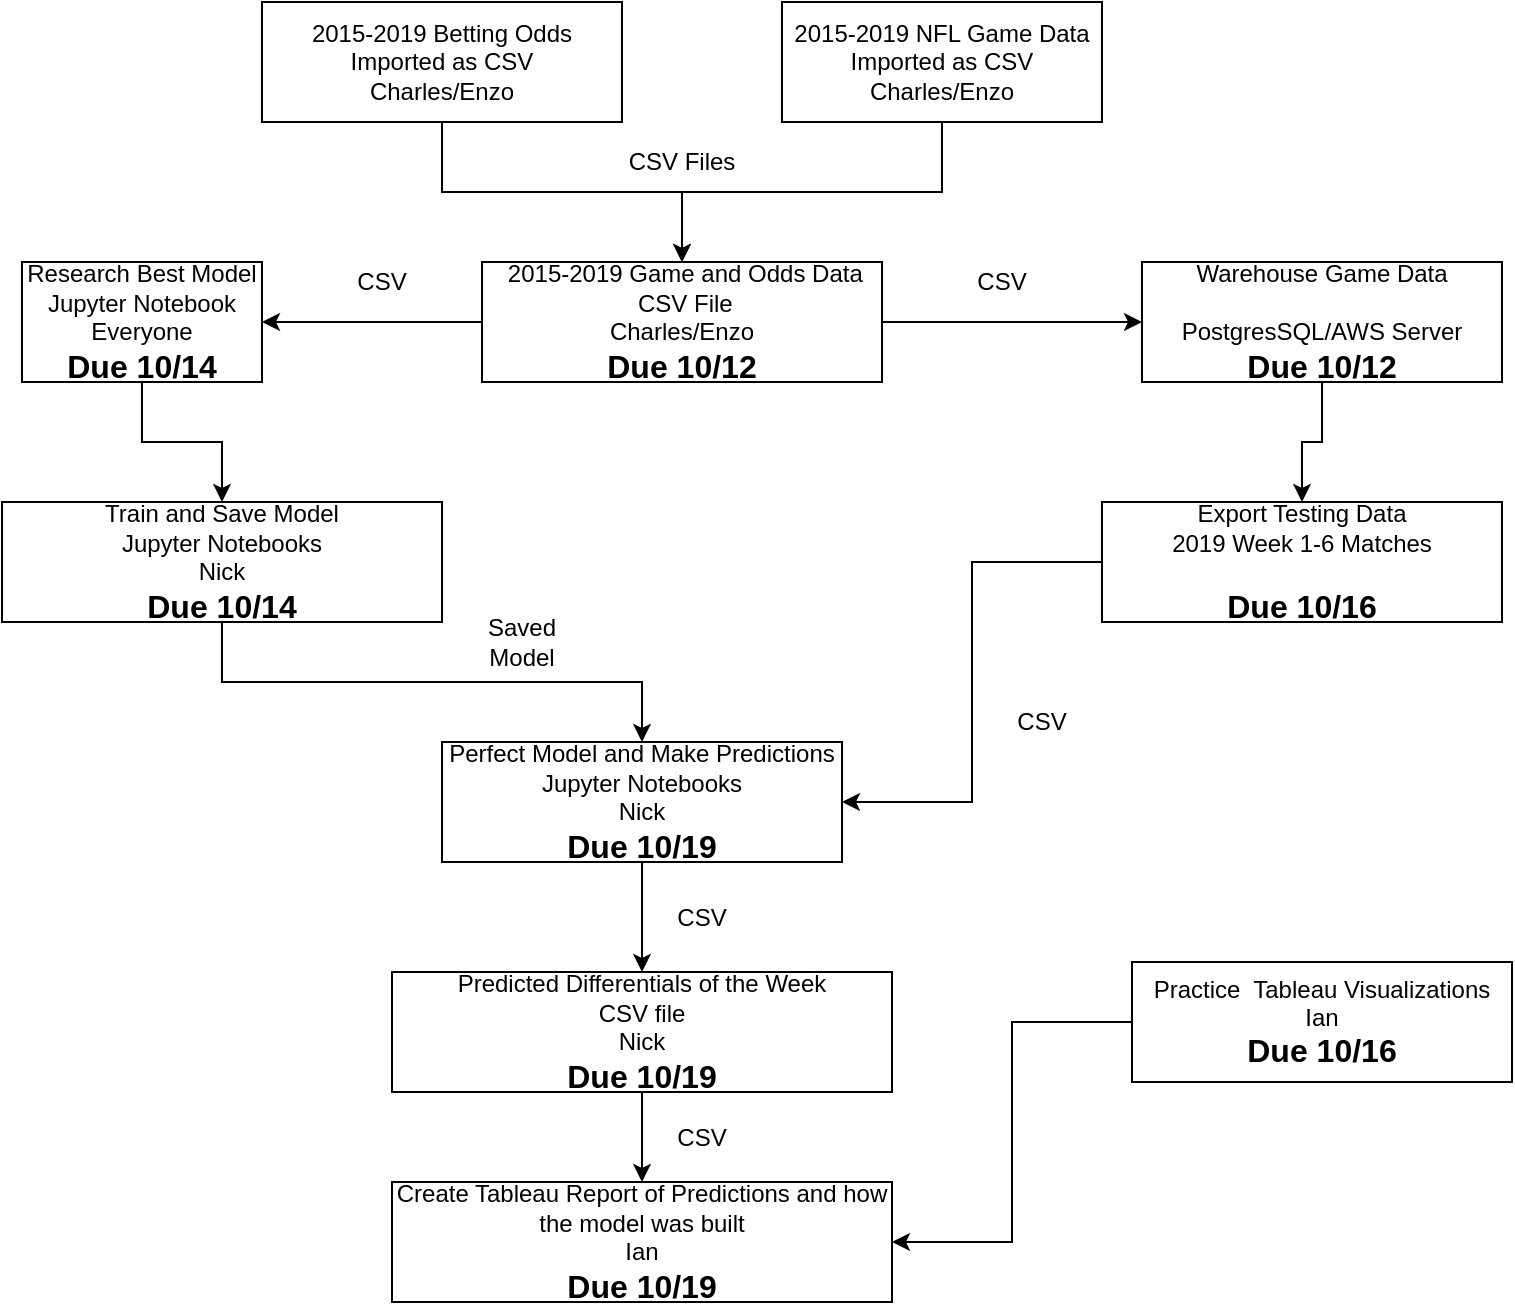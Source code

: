 <mxfile version="12.1.0" type="github" pages="1"><diagram id="wzmo5G9rG21ZYSOvVPYQ" name="Page-1"><mxGraphModel dx="1422" dy="713" grid="1" gridSize="10" guides="1" tooltips="1" connect="1" arrows="1" fold="1" page="1" pageScale="1" pageWidth="850" pageHeight="1100" math="0" shadow="0"><root><mxCell id="0"/><mxCell id="1" parent="0"/><mxCell id="p4tDmU91Li8BhUU2B0t--4" value="" style="edgeStyle=orthogonalEdgeStyle;rounded=0;orthogonalLoop=1;jettySize=auto;html=1;" parent="1" source="p4tDmU91Li8BhUU2B0t--1" target="p4tDmU91Li8BhUU2B0t--3" edge="1"><mxGeometry relative="1" as="geometry"/></mxCell><mxCell id="p4tDmU91Li8BhUU2B0t--1" value="2015-2019 Betting Odds&lt;br&gt;Imported as CSV&lt;br&gt;Charles/Enzo" style="rounded=0;whiteSpace=wrap;html=1;" parent="1" vertex="1"><mxGeometry x="150" y="40" width="180" height="60" as="geometry"/></mxCell><mxCell id="p4tDmU91Li8BhUU2B0t--9" value="" style="edgeStyle=orthogonalEdgeStyle;rounded=0;orthogonalLoop=1;jettySize=auto;html=1;" parent="1" source="p4tDmU91Li8BhUU2B0t--3" target="p4tDmU91Li8BhUU2B0t--8" edge="1"><mxGeometry relative="1" as="geometry"/></mxCell><mxCell id="p4tDmU91Li8BhUU2B0t--3" value="&amp;nbsp;2015-2019 Game and Odds Data&lt;br&gt;&amp;nbsp;CSV File&lt;br&gt;Charles/Enzo&lt;br&gt;&lt;b&gt;&lt;font style=&quot;font-size: 16px&quot;&gt;Due 10/12&lt;/font&gt;&lt;/b&gt;" style="rounded=0;whiteSpace=wrap;html=1;" parent="1" vertex="1"><mxGeometry x="260" y="170" width="200" height="60" as="geometry"/></mxCell><mxCell id="p4tDmU91Li8BhUU2B0t--13" value="" style="edgeStyle=orthogonalEdgeStyle;rounded=0;orthogonalLoop=1;jettySize=auto;html=1;" parent="1" source="p4tDmU91Li8BhUU2B0t--8" target="p4tDmU91Li8BhUU2B0t--12" edge="1"><mxGeometry relative="1" as="geometry"/></mxCell><mxCell id="p4tDmU91Li8BhUU2B0t--8" value="Warehouse Game Data&lt;br&gt;&lt;br&gt;PostgresSQL/AWS Server&lt;br&gt;&lt;font style=&quot;font-size: 16px&quot;&gt;&lt;b&gt;Due 10/12&lt;/b&gt;&lt;/font&gt;" style="rounded=0;whiteSpace=wrap;html=1;" parent="1" vertex="1"><mxGeometry x="590" y="170" width="180" height="60" as="geometry"/></mxCell><mxCell id="p4tDmU91Li8BhUU2B0t--21" value="" style="edgeStyle=orthogonalEdgeStyle;rounded=0;orthogonalLoop=1;jettySize=auto;html=1;entryX=1;entryY=0.5;entryDx=0;entryDy=0;" parent="1" source="p4tDmU91Li8BhUU2B0t--12" target="p4tDmU91Li8BhUU2B0t--16" edge="1"><mxGeometry relative="1" as="geometry"><mxPoint x="580" y="410" as="targetPoint"/></mxGeometry></mxCell><mxCell id="p4tDmU91Li8BhUU2B0t--12" value="Export Testing Data&lt;br&gt;2019 Week 1-6 Matches&lt;br&gt;&lt;br&gt;&lt;b&gt;&lt;font style=&quot;font-size: 16px&quot;&gt;Due 10/16&lt;/font&gt;&lt;/b&gt;" style="rounded=0;whiteSpace=wrap;html=1;" parent="1" vertex="1"><mxGeometry x="570" y="290" width="200" height="60" as="geometry"/></mxCell><mxCell id="p4tDmU91Li8BhUU2B0t--11" value="" style="edgeStyle=orthogonalEdgeStyle;rounded=0;orthogonalLoop=1;jettySize=auto;html=1;" parent="1" source="p4tDmU91Li8BhUU2B0t--6" target="p4tDmU91Li8BhUU2B0t--10" edge="1"><mxGeometry relative="1" as="geometry"/></mxCell><mxCell id="p4tDmU91Li8BhUU2B0t--6" value="Research Best Model&lt;br&gt;Jupyter Notebook&lt;br&gt;Everyone&lt;br&gt;&lt;b&gt;&lt;font style=&quot;font-size: 16px&quot;&gt;Due 10/14&lt;/font&gt;&lt;/b&gt;" style="rounded=0;whiteSpace=wrap;html=1;" parent="1" vertex="1"><mxGeometry x="30" y="170" width="120" height="60" as="geometry"/></mxCell><mxCell id="p4tDmU91Li8BhUU2B0t--17" value="" style="edgeStyle=orthogonalEdgeStyle;rounded=0;orthogonalLoop=1;jettySize=auto;html=1;" parent="1" source="p4tDmU91Li8BhUU2B0t--10" target="p4tDmU91Li8BhUU2B0t--16" edge="1"><mxGeometry relative="1" as="geometry"/></mxCell><mxCell id="p4tDmU91Li8BhUU2B0t--10" value="Train and Save Model&lt;br&gt;Jupyter Notebooks&lt;br&gt;Nick&lt;br&gt;&lt;b&gt;&lt;font style=&quot;font-size: 16px&quot;&gt;Due 10/14&lt;/font&gt;&lt;/b&gt;" style="rounded=0;whiteSpace=wrap;html=1;" parent="1" vertex="1"><mxGeometry x="20" y="290" width="220" height="60" as="geometry"/></mxCell><mxCell id="p4tDmU91Li8BhUU2B0t--19" value="" style="edgeStyle=orthogonalEdgeStyle;rounded=0;orthogonalLoop=1;jettySize=auto;html=1;" parent="1" source="p4tDmU91Li8BhUU2B0t--16" target="p4tDmU91Li8BhUU2B0t--18" edge="1"><mxGeometry relative="1" as="geometry"/></mxCell><mxCell id="p4tDmU91Li8BhUU2B0t--16" value="Perfect Model and Make Predictions&lt;br&gt;Jupyter Notebooks&lt;br&gt;Nick&lt;br&gt;&lt;b&gt;&lt;font style=&quot;font-size: 16px&quot;&gt;Due 10/19&lt;/font&gt;&lt;/b&gt;" style="rounded=0;whiteSpace=wrap;html=1;" parent="1" vertex="1"><mxGeometry x="240" y="410" width="200" height="60" as="geometry"/></mxCell><mxCell id="p4tDmU91Li8BhUU2B0t--24" value="" style="edgeStyle=orthogonalEdgeStyle;rounded=0;orthogonalLoop=1;jettySize=auto;html=1;" parent="1" source="p4tDmU91Li8BhUU2B0t--18" target="p4tDmU91Li8BhUU2B0t--23" edge="1"><mxGeometry relative="1" as="geometry"/></mxCell><mxCell id="p4tDmU91Li8BhUU2B0t--18" value="Predicted Differentials of the Week&lt;br&gt;CSV file&lt;br&gt;Nick&lt;br&gt;&lt;b&gt;&lt;font style=&quot;font-size: 16px&quot;&gt;Due 10/19&lt;/font&gt;&lt;/b&gt;" style="rounded=0;whiteSpace=wrap;html=1;" parent="1" vertex="1"><mxGeometry x="215" y="525" width="250" height="60" as="geometry"/></mxCell><mxCell id="p4tDmU91Li8BhUU2B0t--23" value="Create Tableau Report of Predictions and how the model was built&lt;br&gt;Ian&lt;br&gt;&lt;b&gt;&lt;font style=&quot;font-size: 16px&quot;&gt;Due 10/19&lt;/font&gt;&lt;/b&gt;" style="rounded=0;whiteSpace=wrap;html=1;" parent="1" vertex="1"><mxGeometry x="215" y="630" width="250" height="60" as="geometry"/></mxCell><mxCell id="p4tDmU91Li8BhUU2B0t--5" style="edgeStyle=orthogonalEdgeStyle;rounded=0;orthogonalLoop=1;jettySize=auto;html=1;" parent="1" source="p4tDmU91Li8BhUU2B0t--2" target="p4tDmU91Li8BhUU2B0t--3" edge="1"><mxGeometry relative="1" as="geometry"/></mxCell><mxCell id="p4tDmU91Li8BhUU2B0t--2" value="2015-2019 NFL Game Data&lt;br&gt;Imported as CSV&lt;br&gt;Charles/Enzo" style="rounded=0;whiteSpace=wrap;html=1;" parent="1" vertex="1"><mxGeometry x="410" y="40" width="160" height="60" as="geometry"/></mxCell><mxCell id="YrLRz2bHu2cPHslkSm1l-1" value="CSV Files" style="text;html=1;strokeColor=none;fillColor=none;align=center;verticalAlign=middle;whiteSpace=wrap;rounded=0;" vertex="1" parent="1"><mxGeometry x="325" y="110" width="70" height="20" as="geometry"/></mxCell><mxCell id="YrLRz2bHu2cPHslkSm1l-3" value="CSV" style="text;html=1;strokeColor=none;fillColor=none;align=center;verticalAlign=middle;whiteSpace=wrap;rounded=0;rotation=0;" vertex="1" parent="1"><mxGeometry x="500" y="170" width="40" height="20" as="geometry"/></mxCell><mxCell id="YrLRz2bHu2cPHslkSm1l-4" value="" style="edgeStyle=orthogonalEdgeStyle;rounded=0;orthogonalLoop=1;jettySize=auto;html=1;entryX=1;entryY=0.5;entryDx=0;entryDy=0;" edge="1" parent="1" source="p4tDmU91Li8BhUU2B0t--3" target="p4tDmU91Li8BhUU2B0t--6"><mxGeometry relative="1" as="geometry"><mxPoint x="260" y="200" as="sourcePoint"/><mxPoint x="230" y="200" as="targetPoint"/></mxGeometry></mxCell><mxCell id="YrLRz2bHu2cPHslkSm1l-6" value="CSV" style="text;html=1;strokeColor=none;fillColor=none;align=center;verticalAlign=middle;whiteSpace=wrap;rounded=0;" vertex="1" parent="1"><mxGeometry x="190" y="170" width="40" height="20" as="geometry"/></mxCell><mxCell id="YrLRz2bHu2cPHslkSm1l-9" value="" style="edgeStyle=orthogonalEdgeStyle;rounded=0;orthogonalLoop=1;jettySize=auto;html=1;entryX=1;entryY=0.5;entryDx=0;entryDy=0;" edge="1" parent="1" source="YrLRz2bHu2cPHslkSm1l-7" target="p4tDmU91Li8BhUU2B0t--23"><mxGeometry relative="1" as="geometry"><mxPoint x="680" y="660" as="targetPoint"/></mxGeometry></mxCell><mxCell id="YrLRz2bHu2cPHslkSm1l-7" value="Practice&amp;nbsp; Tableau Visualizations&lt;br&gt;Ian&lt;br&gt;&lt;b&gt;&lt;font style=&quot;font-size: 16px&quot;&gt;Due 10/16&lt;/font&gt;&lt;/b&gt;" style="rounded=0;whiteSpace=wrap;html=1;" vertex="1" parent="1"><mxGeometry x="585" y="520" width="190" height="60" as="geometry"/></mxCell><mxCell id="YrLRz2bHu2cPHslkSm1l-10" value="Saved Model" style="text;html=1;strokeColor=none;fillColor=none;align=center;verticalAlign=middle;whiteSpace=wrap;rounded=0;" vertex="1" parent="1"><mxGeometry x="260" y="350" width="40" height="20" as="geometry"/></mxCell><mxCell id="YrLRz2bHu2cPHslkSm1l-11" value="CSV" style="text;html=1;strokeColor=none;fillColor=none;align=center;verticalAlign=middle;whiteSpace=wrap;rounded=0;" vertex="1" parent="1"><mxGeometry x="520" y="390" width="40" height="20" as="geometry"/></mxCell><mxCell id="YrLRz2bHu2cPHslkSm1l-13" value="CSV" style="text;html=1;strokeColor=none;fillColor=none;align=center;verticalAlign=middle;whiteSpace=wrap;rounded=0;" vertex="1" parent="1"><mxGeometry x="350" y="487.5" width="40" height="20" as="geometry"/></mxCell><mxCell id="YrLRz2bHu2cPHslkSm1l-14" value="CSV" style="text;html=1;strokeColor=none;fillColor=none;align=center;verticalAlign=middle;whiteSpace=wrap;rounded=0;" vertex="1" parent="1"><mxGeometry x="350" y="597.5" width="40" height="20" as="geometry"/></mxCell></root></mxGraphModel></diagram></mxfile>